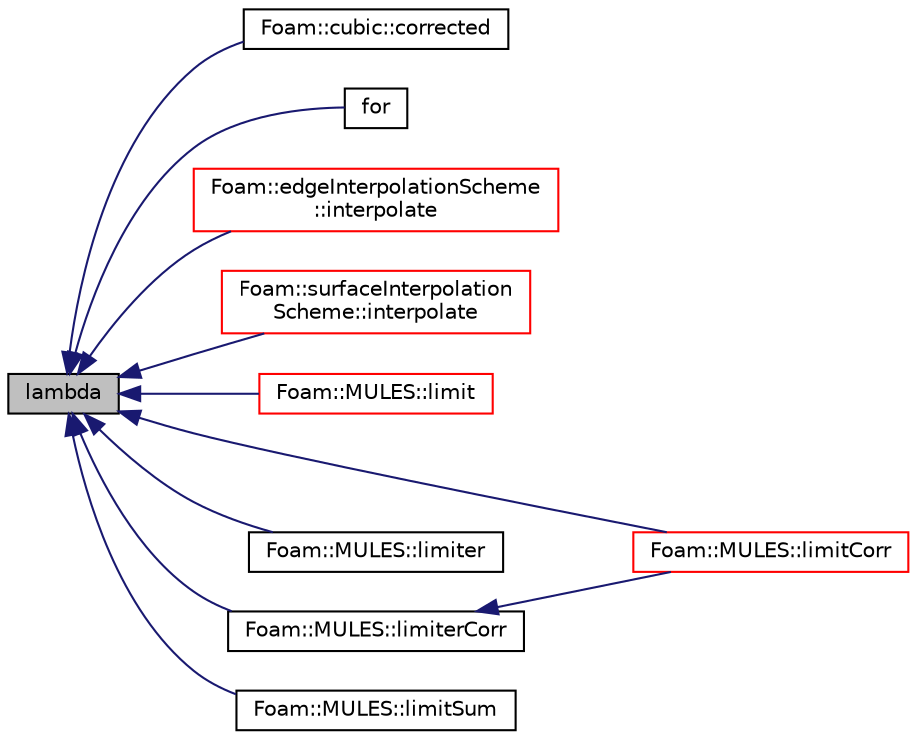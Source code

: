 digraph "lambda"
{
  bgcolor="transparent";
  edge [fontname="Helvetica",fontsize="10",labelfontname="Helvetica",labelfontsize="10"];
  node [fontname="Helvetica",fontsize="10",shape=record];
  rankdir="LR";
  Node1 [label="lambda",height=0.2,width=0.4,color="black", fillcolor="grey75", style="filled" fontcolor="black"];
  Node1 -> Node2 [dir="back",color="midnightblue",fontsize="10",style="solid",fontname="Helvetica"];
  Node2 [label="Foam::cubic::corrected",height=0.2,width=0.4,color="black",URL="$classFoam_1_1cubic.html#a38c3af2f484a71e2cedacc747beafdfc",tooltip="Return true if this scheme uses an explicit correction. "];
  Node1 -> Node3 [dir="back",color="midnightblue",fontsize="10",style="solid",fontname="Helvetica"];
  Node3 [label="for",height=0.2,width=0.4,color="black",URL="$interFoam_2interMixingFoam_2alphaEqn_8H.html#ae9610aff8f04c828f9db802f66a18f67"];
  Node1 -> Node4 [dir="back",color="midnightblue",fontsize="10",style="solid",fontname="Helvetica"];
  Node4 [label="Foam::edgeInterpolationScheme\l::interpolate",height=0.2,width=0.4,color="red",URL="$classFoam_1_1edgeInterpolationScheme.html#a2dec8375b032d3d8333726e8810159b6",tooltip="Return the face-interpolate of the given cell field. "];
  Node1 -> Node5 [dir="back",color="midnightblue",fontsize="10",style="solid",fontname="Helvetica"];
  Node5 [label="Foam::surfaceInterpolation\lScheme::interpolate",height=0.2,width=0.4,color="red",URL="$classFoam_1_1surfaceInterpolationScheme.html#a8dceba398ddc0c82def280a4ef7d4e42",tooltip="Return the face-interpolate of the given cell field. "];
  Node1 -> Node6 [dir="back",color="midnightblue",fontsize="10",style="solid",fontname="Helvetica"];
  Node6 [label="Foam::MULES::limit",height=0.2,width=0.4,color="red",URL="$namespaceFoam_1_1MULES.html#a71d1731d21977db75d5f9bf2e880775f"];
  Node1 -> Node7 [dir="back",color="midnightblue",fontsize="10",style="solid",fontname="Helvetica"];
  Node7 [label="Foam::MULES::limitCorr",height=0.2,width=0.4,color="red",URL="$namespaceFoam_1_1MULES.html#ac81c43eb6f670b9f50a4346d25cb01be"];
  Node1 -> Node8 [dir="back",color="midnightblue",fontsize="10",style="solid",fontname="Helvetica"];
  Node8 [label="Foam::MULES::limiter",height=0.2,width=0.4,color="black",URL="$namespaceFoam_1_1MULES.html#a8db4bd63b51f07fbea4b4d8a129868ac"];
  Node1 -> Node9 [dir="back",color="midnightblue",fontsize="10",style="solid",fontname="Helvetica"];
  Node9 [label="Foam::MULES::limiterCorr",height=0.2,width=0.4,color="black",URL="$namespaceFoam_1_1MULES.html#a2a005009d12c78892e537a225038f32a"];
  Node9 -> Node7 [dir="back",color="midnightblue",fontsize="10",style="solid",fontname="Helvetica"];
  Node1 -> Node10 [dir="back",color="midnightblue",fontsize="10",style="solid",fontname="Helvetica"];
  Node10 [label="Foam::MULES::limitSum",height=0.2,width=0.4,color="black",URL="$namespaceFoam_1_1MULES.html#aaae3018ee0507861d4bc922ead356165"];
}
